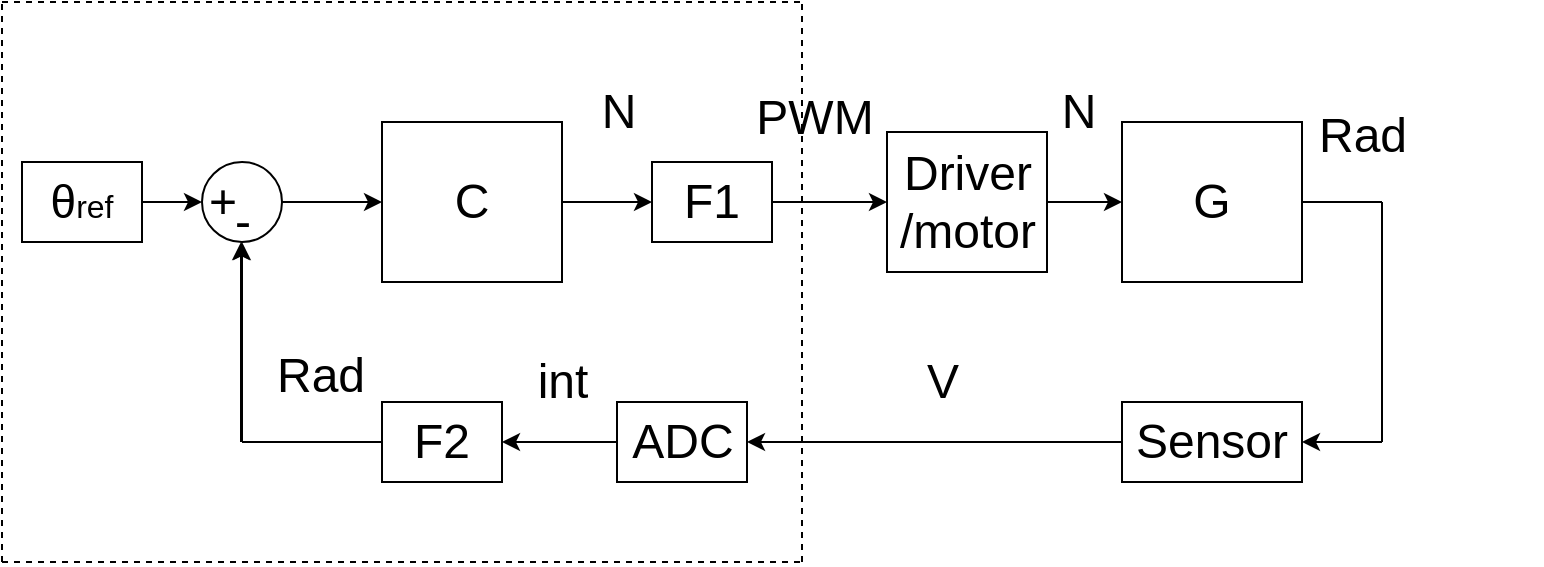 <mxfile version="23.1.1" type="device">
  <diagram name="Page-1" id="vrk2LWkrv57RBqLZOv8F">
    <mxGraphModel dx="1434" dy="819" grid="1" gridSize="10" guides="1" tooltips="1" connect="1" arrows="1" fold="1" page="1" pageScale="1" pageWidth="850" pageHeight="1100" math="0" shadow="0">
      <root>
        <mxCell id="0" />
        <mxCell id="1" parent="0" />
        <mxCell id="jLDSJorWT17VZWi5J70o-1" value="C" style="rounded=0;whiteSpace=wrap;html=1;fontSize=24;" vertex="1" parent="1">
          <mxGeometry x="470" y="180" width="90" height="80" as="geometry" />
        </mxCell>
        <mxCell id="jLDSJorWT17VZWi5J70o-3" value="F1" style="rounded=0;whiteSpace=wrap;html=1;fontSize=24;" vertex="1" parent="1">
          <mxGeometry x="605" y="200" width="60" height="40" as="geometry" />
        </mxCell>
        <mxCell id="jLDSJorWT17VZWi5J70o-4" value="&lt;div&gt;Driver&lt;/div&gt;&lt;div&gt;/motor&lt;/div&gt;" style="rounded=0;whiteSpace=wrap;html=1;fontSize=24;" vertex="1" parent="1">
          <mxGeometry x="722.5" y="185" width="80" height="70" as="geometry" />
        </mxCell>
        <mxCell id="jLDSJorWT17VZWi5J70o-5" value="G" style="rounded=0;whiteSpace=wrap;html=1;fontSize=24;" vertex="1" parent="1">
          <mxGeometry x="840" y="180" width="90" height="80" as="geometry" />
        </mxCell>
        <mxCell id="jLDSJorWT17VZWi5J70o-6" value="Sensor" style="rounded=0;whiteSpace=wrap;html=1;fontSize=24;" vertex="1" parent="1">
          <mxGeometry x="840" y="320" width="90" height="40" as="geometry" />
        </mxCell>
        <mxCell id="jLDSJorWT17VZWi5J70o-7" value="ADC" style="rounded=0;whiteSpace=wrap;html=1;fontSize=24;" vertex="1" parent="1">
          <mxGeometry x="587.5" y="320" width="65" height="40" as="geometry" />
        </mxCell>
        <mxCell id="jLDSJorWT17VZWi5J70o-8" value="F2" style="rounded=0;whiteSpace=wrap;html=1;fontSize=24;" vertex="1" parent="1">
          <mxGeometry x="470" y="320" width="60" height="40" as="geometry" />
        </mxCell>
        <mxCell id="jLDSJorWT17VZWi5J70o-9" value="&lt;h1 class=&quot;mb-0&quot; style=&quot;font-size: 24px;&quot;&gt;&lt;span style=&quot;font-weight: normal; font-size: 23px;&quot;&gt;θ&lt;/span&gt;&lt;font size=&quot;1&quot;&gt;&lt;span style=&quot;font-weight: normal;&quot;&gt;&lt;font style=&quot;font-size: 16px;&quot;&gt;ref&lt;/font&gt;&lt;/span&gt;&lt;/font&gt;&lt;/h1&gt;" style="rounded=0;whiteSpace=wrap;html=1;fontSize=24;" vertex="1" parent="1">
          <mxGeometry x="290" y="200" width="60" height="40" as="geometry" />
        </mxCell>
        <mxCell id="jLDSJorWT17VZWi5J70o-10" value="" style="ellipse;whiteSpace=wrap;html=1;aspect=fixed;" vertex="1" parent="1">
          <mxGeometry x="380" y="200" width="40" height="40" as="geometry" />
        </mxCell>
        <mxCell id="jLDSJorWT17VZWi5J70o-11" value="" style="endArrow=classic;html=1;rounded=0;exitX=1;exitY=0.5;exitDx=0;exitDy=0;entryX=0;entryY=0.5;entryDx=0;entryDy=0;" edge="1" parent="1" source="jLDSJorWT17VZWi5J70o-9" target="jLDSJorWT17VZWi5J70o-10">
          <mxGeometry width="50" height="50" relative="1" as="geometry">
            <mxPoint x="640" y="450" as="sourcePoint" />
            <mxPoint x="690" y="400" as="targetPoint" />
          </mxGeometry>
        </mxCell>
        <mxCell id="jLDSJorWT17VZWi5J70o-12" value="" style="endArrow=classic;html=1;rounded=0;entryX=0.5;entryY=1;entryDx=0;entryDy=0;" edge="1" parent="1" target="jLDSJorWT17VZWi5J70o-10">
          <mxGeometry width="50" height="50" relative="1" as="geometry">
            <mxPoint x="400" y="340" as="sourcePoint" />
            <mxPoint x="400" y="260" as="targetPoint" />
          </mxGeometry>
        </mxCell>
        <mxCell id="jLDSJorWT17VZWi5J70o-13" value="" style="endArrow=classic;html=1;rounded=0;entryX=0.5;entryY=1;entryDx=0;entryDy=0;" edge="1" parent="1">
          <mxGeometry width="50" height="50" relative="1" as="geometry">
            <mxPoint x="399.5" y="340" as="sourcePoint" />
            <mxPoint x="399.5" y="240" as="targetPoint" />
          </mxGeometry>
        </mxCell>
        <mxCell id="jLDSJorWT17VZWi5J70o-14" value="" style="endArrow=none;html=1;rounded=0;entryX=0;entryY=0.5;entryDx=0;entryDy=0;" edge="1" parent="1" target="jLDSJorWT17VZWi5J70o-8">
          <mxGeometry width="50" height="50" relative="1" as="geometry">
            <mxPoint x="400" y="340" as="sourcePoint" />
            <mxPoint x="690" y="400" as="targetPoint" />
          </mxGeometry>
        </mxCell>
        <mxCell id="jLDSJorWT17VZWi5J70o-17" value="" style="endArrow=classic;html=1;rounded=0;entryX=1;entryY=0.5;entryDx=0;entryDy=0;exitX=0;exitY=0.5;exitDx=0;exitDy=0;" edge="1" parent="1" source="jLDSJorWT17VZWi5J70o-7" target="jLDSJorWT17VZWi5J70o-8">
          <mxGeometry width="50" height="50" relative="1" as="geometry">
            <mxPoint x="490" y="450" as="sourcePoint" />
            <mxPoint x="540" y="400" as="targetPoint" />
          </mxGeometry>
        </mxCell>
        <mxCell id="jLDSJorWT17VZWi5J70o-28" value="int" style="edgeLabel;html=1;align=center;verticalAlign=middle;resizable=0;points=[];fontSize=24;" vertex="1" connectable="0" parent="jLDSJorWT17VZWi5J70o-17">
          <mxGeometry x="-0.032" y="1" relative="1" as="geometry">
            <mxPoint y="-31" as="offset" />
          </mxGeometry>
        </mxCell>
        <mxCell id="jLDSJorWT17VZWi5J70o-18" value="" style="endArrow=classic;html=1;rounded=0;entryX=1;entryY=0.5;entryDx=0;entryDy=0;fontSize=24;" edge="1" parent="1" target="jLDSJorWT17VZWi5J70o-7">
          <mxGeometry width="50" height="50" relative="1" as="geometry">
            <mxPoint x="840" y="340" as="sourcePoint" />
            <mxPoint x="810" y="340" as="targetPoint" />
          </mxGeometry>
        </mxCell>
        <mxCell id="jLDSJorWT17VZWi5J70o-29" value="&lt;font style=&quot;font-size: 24px;&quot;&gt;V&lt;/font&gt;" style="edgeLabel;html=1;align=center;verticalAlign=middle;resizable=0;points=[];" vertex="1" connectable="0" parent="jLDSJorWT17VZWi5J70o-18">
          <mxGeometry x="-0.04" y="-1" relative="1" as="geometry">
            <mxPoint y="-29" as="offset" />
          </mxGeometry>
        </mxCell>
        <mxCell id="jLDSJorWT17VZWi5J70o-21" value="" style="endArrow=classic;html=1;rounded=0;entryX=1;entryY=0.5;entryDx=0;entryDy=0;" edge="1" parent="1" target="jLDSJorWT17VZWi5J70o-6">
          <mxGeometry width="50" height="50" relative="1" as="geometry">
            <mxPoint x="970" y="340" as="sourcePoint" />
            <mxPoint x="813" y="350" as="targetPoint" />
          </mxGeometry>
        </mxCell>
        <mxCell id="jLDSJorWT17VZWi5J70o-22" value="" style="endArrow=none;html=1;rounded=0;entryX=1;entryY=0.5;entryDx=0;entryDy=0;" edge="1" parent="1" target="jLDSJorWT17VZWi5J70o-5">
          <mxGeometry width="50" height="50" relative="1" as="geometry">
            <mxPoint x="970" y="220" as="sourcePoint" />
            <mxPoint x="690" y="400" as="targetPoint" />
          </mxGeometry>
        </mxCell>
        <mxCell id="jLDSJorWT17VZWi5J70o-23" value="" style="endArrow=none;html=1;rounded=0;" edge="1" parent="1">
          <mxGeometry width="50" height="50" relative="1" as="geometry">
            <mxPoint x="970" y="340" as="sourcePoint" />
            <mxPoint x="970" y="220" as="targetPoint" />
          </mxGeometry>
        </mxCell>
        <mxCell id="jLDSJorWT17VZWi5J70o-30" value="&lt;br&gt;&lt;h1 class=&quot;mb-0&quot; style=&quot;font-size: 24px;&quot;&gt;&lt;span style=&quot;font-weight: normal;&quot;&gt;Rad&lt;/span&gt;&lt;/h1&gt;" style="edgeLabel;html=1;align=center;verticalAlign=middle;resizable=0;points=[];" vertex="1" connectable="0" parent="jLDSJorWT17VZWi5J70o-23">
          <mxGeometry x="0.233" y="-1" relative="1" as="geometry">
            <mxPoint x="-11" y="-86" as="offset" />
          </mxGeometry>
        </mxCell>
        <mxCell id="jLDSJorWT17VZWi5J70o-24" value="" style="endArrow=classic;html=1;rounded=0;exitX=1;exitY=0.5;exitDx=0;exitDy=0;entryX=0;entryY=0.5;entryDx=0;entryDy=0;" edge="1" parent="1" source="jLDSJorWT17VZWi5J70o-10" target="jLDSJorWT17VZWi5J70o-1">
          <mxGeometry width="50" height="50" relative="1" as="geometry">
            <mxPoint x="360" y="230" as="sourcePoint" />
            <mxPoint x="390" y="230" as="targetPoint" />
          </mxGeometry>
        </mxCell>
        <mxCell id="jLDSJorWT17VZWi5J70o-25" value="" style="endArrow=classic;html=1;rounded=0;exitX=1;exitY=0.5;exitDx=0;exitDy=0;entryX=0;entryY=0.5;entryDx=0;entryDy=0;" edge="1" parent="1" source="jLDSJorWT17VZWi5J70o-1" target="jLDSJorWT17VZWi5J70o-3">
          <mxGeometry width="50" height="50" relative="1" as="geometry">
            <mxPoint x="430" y="230" as="sourcePoint" />
            <mxPoint x="480" y="230" as="targetPoint" />
          </mxGeometry>
        </mxCell>
        <mxCell id="jLDSJorWT17VZWi5J70o-26" value="" style="endArrow=classic;html=1;rounded=0;exitX=1;exitY=0.5;exitDx=0;exitDy=0;entryX=0;entryY=0.5;entryDx=0;entryDy=0;" edge="1" parent="1" source="jLDSJorWT17VZWi5J70o-3" target="jLDSJorWT17VZWi5J70o-4">
          <mxGeometry width="50" height="50" relative="1" as="geometry">
            <mxPoint x="570" y="230" as="sourcePoint" />
            <mxPoint x="610" y="230" as="targetPoint" />
          </mxGeometry>
        </mxCell>
        <mxCell id="jLDSJorWT17VZWi5J70o-27" value="" style="endArrow=classic;html=1;rounded=0;exitX=1;exitY=0.5;exitDx=0;exitDy=0;entryX=0;entryY=0.5;entryDx=0;entryDy=0;" edge="1" parent="1" source="jLDSJorWT17VZWi5J70o-4" target="jLDSJorWT17VZWi5J70o-5">
          <mxGeometry width="50" height="50" relative="1" as="geometry">
            <mxPoint x="670" y="230" as="sourcePoint" />
            <mxPoint x="740" y="230" as="targetPoint" />
          </mxGeometry>
        </mxCell>
        <mxCell id="jLDSJorWT17VZWi5J70o-32" value="PWM" style="edgeLabel;html=1;align=center;verticalAlign=middle;resizable=0;points=[];fontSize=24;" vertex="1" connectable="0" parent="1">
          <mxGeometry x="700" y="310" as="geometry">
            <mxPoint x="-14" y="-132" as="offset" />
          </mxGeometry>
        </mxCell>
        <mxCell id="jLDSJorWT17VZWi5J70o-34" value="&lt;font style=&quot;font-size: 24px;&quot;&gt;N&lt;/font&gt;" style="edgeLabel;html=1;align=center;verticalAlign=middle;resizable=0;points=[];" vertex="1" connectable="0" parent="1">
          <mxGeometry x="830" y="320" as="geometry">
            <mxPoint x="-12" y="-145" as="offset" />
          </mxGeometry>
        </mxCell>
        <mxCell id="jLDSJorWT17VZWi5J70o-35" value="&lt;font style=&quot;font-size: 24px;&quot;&gt;N&lt;/font&gt;" style="edgeLabel;html=1;align=center;verticalAlign=middle;resizable=0;points=[];" vertex="1" connectable="0" parent="1">
          <mxGeometry x="600" y="320" as="geometry">
            <mxPoint x="-12" y="-145" as="offset" />
          </mxGeometry>
        </mxCell>
        <mxCell id="jLDSJorWT17VZWi5J70o-36" value="&lt;h1 class=&quot;mb-0&quot; style=&quot;font-size: 24px;&quot;&gt;&lt;span style=&quot;font-weight: normal;&quot;&gt;Rad&lt;/span&gt;&lt;/h1&gt;" style="edgeLabel;html=1;align=center;verticalAlign=middle;resizable=0;points=[];" vertex="1" connectable="0" parent="1">
          <mxGeometry x="1050" y="300" as="geometry">
            <mxPoint x="-611" y="7" as="offset" />
          </mxGeometry>
        </mxCell>
        <mxCell id="jLDSJorWT17VZWi5J70o-40" value="" style="endArrow=none;dashed=1;html=1;rounded=0;" edge="1" parent="1">
          <mxGeometry width="50" height="50" relative="1" as="geometry">
            <mxPoint x="280" y="400" as="sourcePoint" />
            <mxPoint x="280" y="120" as="targetPoint" />
          </mxGeometry>
        </mxCell>
        <mxCell id="jLDSJorWT17VZWi5J70o-41" value="" style="endArrow=none;dashed=1;html=1;rounded=0;" edge="1" parent="1">
          <mxGeometry width="50" height="50" relative="1" as="geometry">
            <mxPoint x="680" y="400" as="sourcePoint" />
            <mxPoint x="680" y="120" as="targetPoint" />
          </mxGeometry>
        </mxCell>
        <mxCell id="jLDSJorWT17VZWi5J70o-42" value="" style="endArrow=none;dashed=1;html=1;rounded=0;" edge="1" parent="1">
          <mxGeometry width="50" height="50" relative="1" as="geometry">
            <mxPoint x="280" y="120" as="sourcePoint" />
            <mxPoint x="680" y="120" as="targetPoint" />
          </mxGeometry>
        </mxCell>
        <mxCell id="jLDSJorWT17VZWi5J70o-43" value="" style="endArrow=none;dashed=1;html=1;rounded=0;" edge="1" parent="1">
          <mxGeometry width="50" height="50" relative="1" as="geometry">
            <mxPoint x="280" y="400" as="sourcePoint" />
            <mxPoint x="680" y="400" as="targetPoint" />
          </mxGeometry>
        </mxCell>
        <mxCell id="jLDSJorWT17VZWi5J70o-45" value="&lt;font style=&quot;font-size: 24px;&quot;&gt;+&lt;/font&gt;" style="text;html=1;align=center;verticalAlign=middle;resizable=0;points=[];autosize=1;strokeColor=none;fillColor=none;" vertex="1" parent="1">
          <mxGeometry x="370" y="200" width="40" height="40" as="geometry" />
        </mxCell>
        <mxCell id="jLDSJorWT17VZWi5J70o-46" value="&lt;font style=&quot;font-size: 24px;&quot;&gt;-&lt;/font&gt;" style="text;html=1;align=center;verticalAlign=middle;resizable=0;points=[];autosize=1;strokeColor=none;fillColor=none;" vertex="1" parent="1">
          <mxGeometry x="385" y="210" width="30" height="40" as="geometry" />
        </mxCell>
      </root>
    </mxGraphModel>
  </diagram>
</mxfile>
